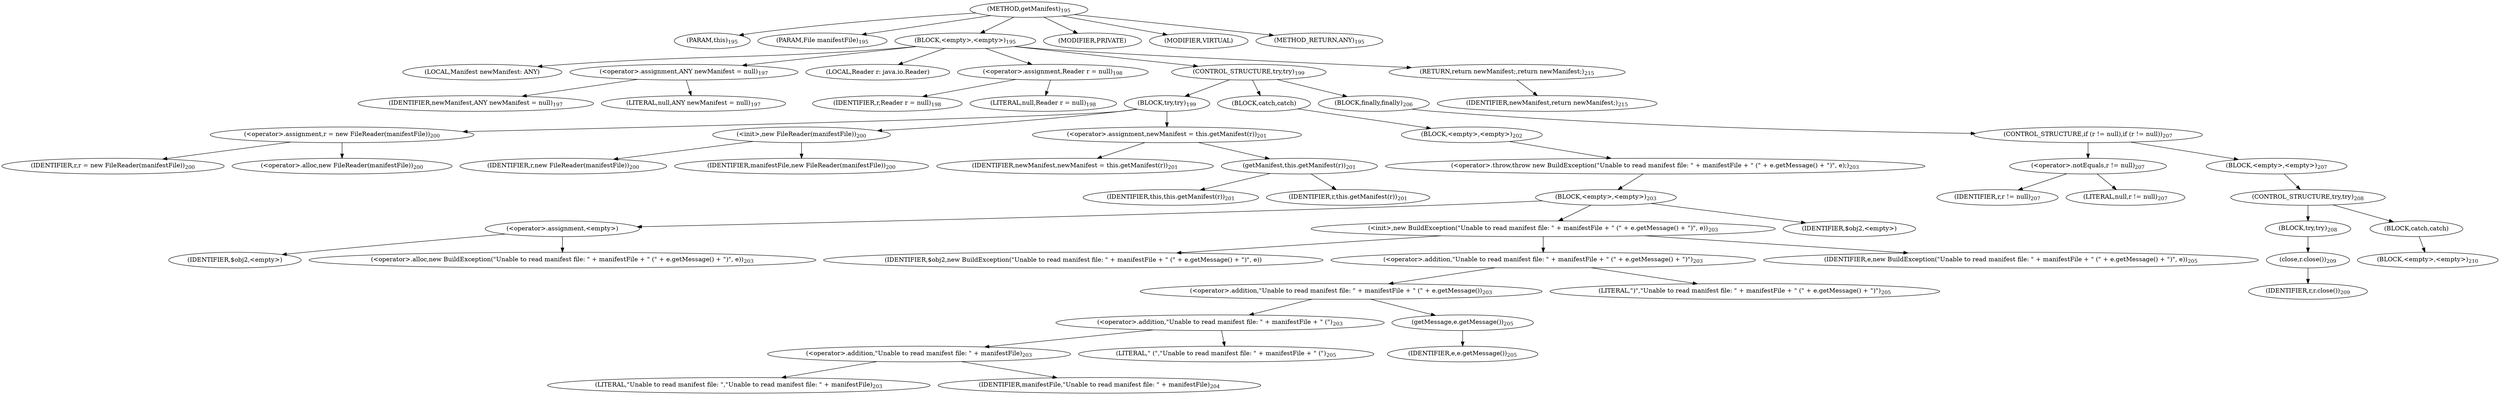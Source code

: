 digraph "getManifest" {  
"238" [label = <(METHOD,getManifest)<SUB>195</SUB>> ]
"16" [label = <(PARAM,this)<SUB>195</SUB>> ]
"239" [label = <(PARAM,File manifestFile)<SUB>195</SUB>> ]
"240" [label = <(BLOCK,&lt;empty&gt;,&lt;empty&gt;)<SUB>195</SUB>> ]
"241" [label = <(LOCAL,Manifest newManifest: ANY)> ]
"242" [label = <(&lt;operator&gt;.assignment,ANY newManifest = null)<SUB>197</SUB>> ]
"243" [label = <(IDENTIFIER,newManifest,ANY newManifest = null)<SUB>197</SUB>> ]
"244" [label = <(LITERAL,null,ANY newManifest = null)<SUB>197</SUB>> ]
"14" [label = <(LOCAL,Reader r: java.io.Reader)> ]
"245" [label = <(&lt;operator&gt;.assignment,Reader r = null)<SUB>198</SUB>> ]
"246" [label = <(IDENTIFIER,r,Reader r = null)<SUB>198</SUB>> ]
"247" [label = <(LITERAL,null,Reader r = null)<SUB>198</SUB>> ]
"248" [label = <(CONTROL_STRUCTURE,try,try)<SUB>199</SUB>> ]
"249" [label = <(BLOCK,try,try)<SUB>199</SUB>> ]
"250" [label = <(&lt;operator&gt;.assignment,r = new FileReader(manifestFile))<SUB>200</SUB>> ]
"251" [label = <(IDENTIFIER,r,r = new FileReader(manifestFile))<SUB>200</SUB>> ]
"252" [label = <(&lt;operator&gt;.alloc,new FileReader(manifestFile))<SUB>200</SUB>> ]
"253" [label = <(&lt;init&gt;,new FileReader(manifestFile))<SUB>200</SUB>> ]
"13" [label = <(IDENTIFIER,r,new FileReader(manifestFile))<SUB>200</SUB>> ]
"254" [label = <(IDENTIFIER,manifestFile,new FileReader(manifestFile))<SUB>200</SUB>> ]
"255" [label = <(&lt;operator&gt;.assignment,newManifest = this.getManifest(r))<SUB>201</SUB>> ]
"256" [label = <(IDENTIFIER,newManifest,newManifest = this.getManifest(r))<SUB>201</SUB>> ]
"257" [label = <(getManifest,this.getManifest(r))<SUB>201</SUB>> ]
"15" [label = <(IDENTIFIER,this,this.getManifest(r))<SUB>201</SUB>> ]
"258" [label = <(IDENTIFIER,r,this.getManifest(r))<SUB>201</SUB>> ]
"259" [label = <(BLOCK,catch,catch)> ]
"260" [label = <(BLOCK,&lt;empty&gt;,&lt;empty&gt;)<SUB>202</SUB>> ]
"261" [label = <(&lt;operator&gt;.throw,throw new BuildException(&quot;Unable to read manifest file: &quot; + manifestFile + &quot; (&quot; + e.getMessage() + &quot;)&quot;, e);)<SUB>203</SUB>> ]
"262" [label = <(BLOCK,&lt;empty&gt;,&lt;empty&gt;)<SUB>203</SUB>> ]
"263" [label = <(&lt;operator&gt;.assignment,&lt;empty&gt;)> ]
"264" [label = <(IDENTIFIER,$obj2,&lt;empty&gt;)> ]
"265" [label = <(&lt;operator&gt;.alloc,new BuildException(&quot;Unable to read manifest file: &quot; + manifestFile + &quot; (&quot; + e.getMessage() + &quot;)&quot;, e))<SUB>203</SUB>> ]
"266" [label = <(&lt;init&gt;,new BuildException(&quot;Unable to read manifest file: &quot; + manifestFile + &quot; (&quot; + e.getMessage() + &quot;)&quot;, e))<SUB>203</SUB>> ]
"267" [label = <(IDENTIFIER,$obj2,new BuildException(&quot;Unable to read manifest file: &quot; + manifestFile + &quot; (&quot; + e.getMessage() + &quot;)&quot;, e))> ]
"268" [label = <(&lt;operator&gt;.addition,&quot;Unable to read manifest file: &quot; + manifestFile + &quot; (&quot; + e.getMessage() + &quot;)&quot;)<SUB>203</SUB>> ]
"269" [label = <(&lt;operator&gt;.addition,&quot;Unable to read manifest file: &quot; + manifestFile + &quot; (&quot; + e.getMessage())<SUB>203</SUB>> ]
"270" [label = <(&lt;operator&gt;.addition,&quot;Unable to read manifest file: &quot; + manifestFile + &quot; (&quot;)<SUB>203</SUB>> ]
"271" [label = <(&lt;operator&gt;.addition,&quot;Unable to read manifest file: &quot; + manifestFile)<SUB>203</SUB>> ]
"272" [label = <(LITERAL,&quot;Unable to read manifest file: &quot;,&quot;Unable to read manifest file: &quot; + manifestFile)<SUB>203</SUB>> ]
"273" [label = <(IDENTIFIER,manifestFile,&quot;Unable to read manifest file: &quot; + manifestFile)<SUB>204</SUB>> ]
"274" [label = <(LITERAL,&quot; (&quot;,&quot;Unable to read manifest file: &quot; + manifestFile + &quot; (&quot;)<SUB>205</SUB>> ]
"275" [label = <(getMessage,e.getMessage())<SUB>205</SUB>> ]
"276" [label = <(IDENTIFIER,e,e.getMessage())<SUB>205</SUB>> ]
"277" [label = <(LITERAL,&quot;)&quot;,&quot;Unable to read manifest file: &quot; + manifestFile + &quot; (&quot; + e.getMessage() + &quot;)&quot;)<SUB>205</SUB>> ]
"278" [label = <(IDENTIFIER,e,new BuildException(&quot;Unable to read manifest file: &quot; + manifestFile + &quot; (&quot; + e.getMessage() + &quot;)&quot;, e))<SUB>205</SUB>> ]
"279" [label = <(IDENTIFIER,$obj2,&lt;empty&gt;)> ]
"280" [label = <(BLOCK,finally,finally)<SUB>206</SUB>> ]
"281" [label = <(CONTROL_STRUCTURE,if (r != null),if (r != null))<SUB>207</SUB>> ]
"282" [label = <(&lt;operator&gt;.notEquals,r != null)<SUB>207</SUB>> ]
"283" [label = <(IDENTIFIER,r,r != null)<SUB>207</SUB>> ]
"284" [label = <(LITERAL,null,r != null)<SUB>207</SUB>> ]
"285" [label = <(BLOCK,&lt;empty&gt;,&lt;empty&gt;)<SUB>207</SUB>> ]
"286" [label = <(CONTROL_STRUCTURE,try,try)<SUB>208</SUB>> ]
"287" [label = <(BLOCK,try,try)<SUB>208</SUB>> ]
"288" [label = <(close,r.close())<SUB>209</SUB>> ]
"289" [label = <(IDENTIFIER,r,r.close())<SUB>209</SUB>> ]
"290" [label = <(BLOCK,catch,catch)> ]
"291" [label = <(BLOCK,&lt;empty&gt;,&lt;empty&gt;)<SUB>210</SUB>> ]
"292" [label = <(RETURN,return newManifest;,return newManifest;)<SUB>215</SUB>> ]
"293" [label = <(IDENTIFIER,newManifest,return newManifest;)<SUB>215</SUB>> ]
"294" [label = <(MODIFIER,PRIVATE)> ]
"295" [label = <(MODIFIER,VIRTUAL)> ]
"296" [label = <(METHOD_RETURN,ANY)<SUB>195</SUB>> ]
  "238" -> "16" 
  "238" -> "239" 
  "238" -> "240" 
  "238" -> "294" 
  "238" -> "295" 
  "238" -> "296" 
  "240" -> "241" 
  "240" -> "242" 
  "240" -> "14" 
  "240" -> "245" 
  "240" -> "248" 
  "240" -> "292" 
  "242" -> "243" 
  "242" -> "244" 
  "245" -> "246" 
  "245" -> "247" 
  "248" -> "249" 
  "248" -> "259" 
  "248" -> "280" 
  "249" -> "250" 
  "249" -> "253" 
  "249" -> "255" 
  "250" -> "251" 
  "250" -> "252" 
  "253" -> "13" 
  "253" -> "254" 
  "255" -> "256" 
  "255" -> "257" 
  "257" -> "15" 
  "257" -> "258" 
  "259" -> "260" 
  "260" -> "261" 
  "261" -> "262" 
  "262" -> "263" 
  "262" -> "266" 
  "262" -> "279" 
  "263" -> "264" 
  "263" -> "265" 
  "266" -> "267" 
  "266" -> "268" 
  "266" -> "278" 
  "268" -> "269" 
  "268" -> "277" 
  "269" -> "270" 
  "269" -> "275" 
  "270" -> "271" 
  "270" -> "274" 
  "271" -> "272" 
  "271" -> "273" 
  "275" -> "276" 
  "280" -> "281" 
  "281" -> "282" 
  "281" -> "285" 
  "282" -> "283" 
  "282" -> "284" 
  "285" -> "286" 
  "286" -> "287" 
  "286" -> "290" 
  "287" -> "288" 
  "288" -> "289" 
  "290" -> "291" 
  "292" -> "293" 
}
